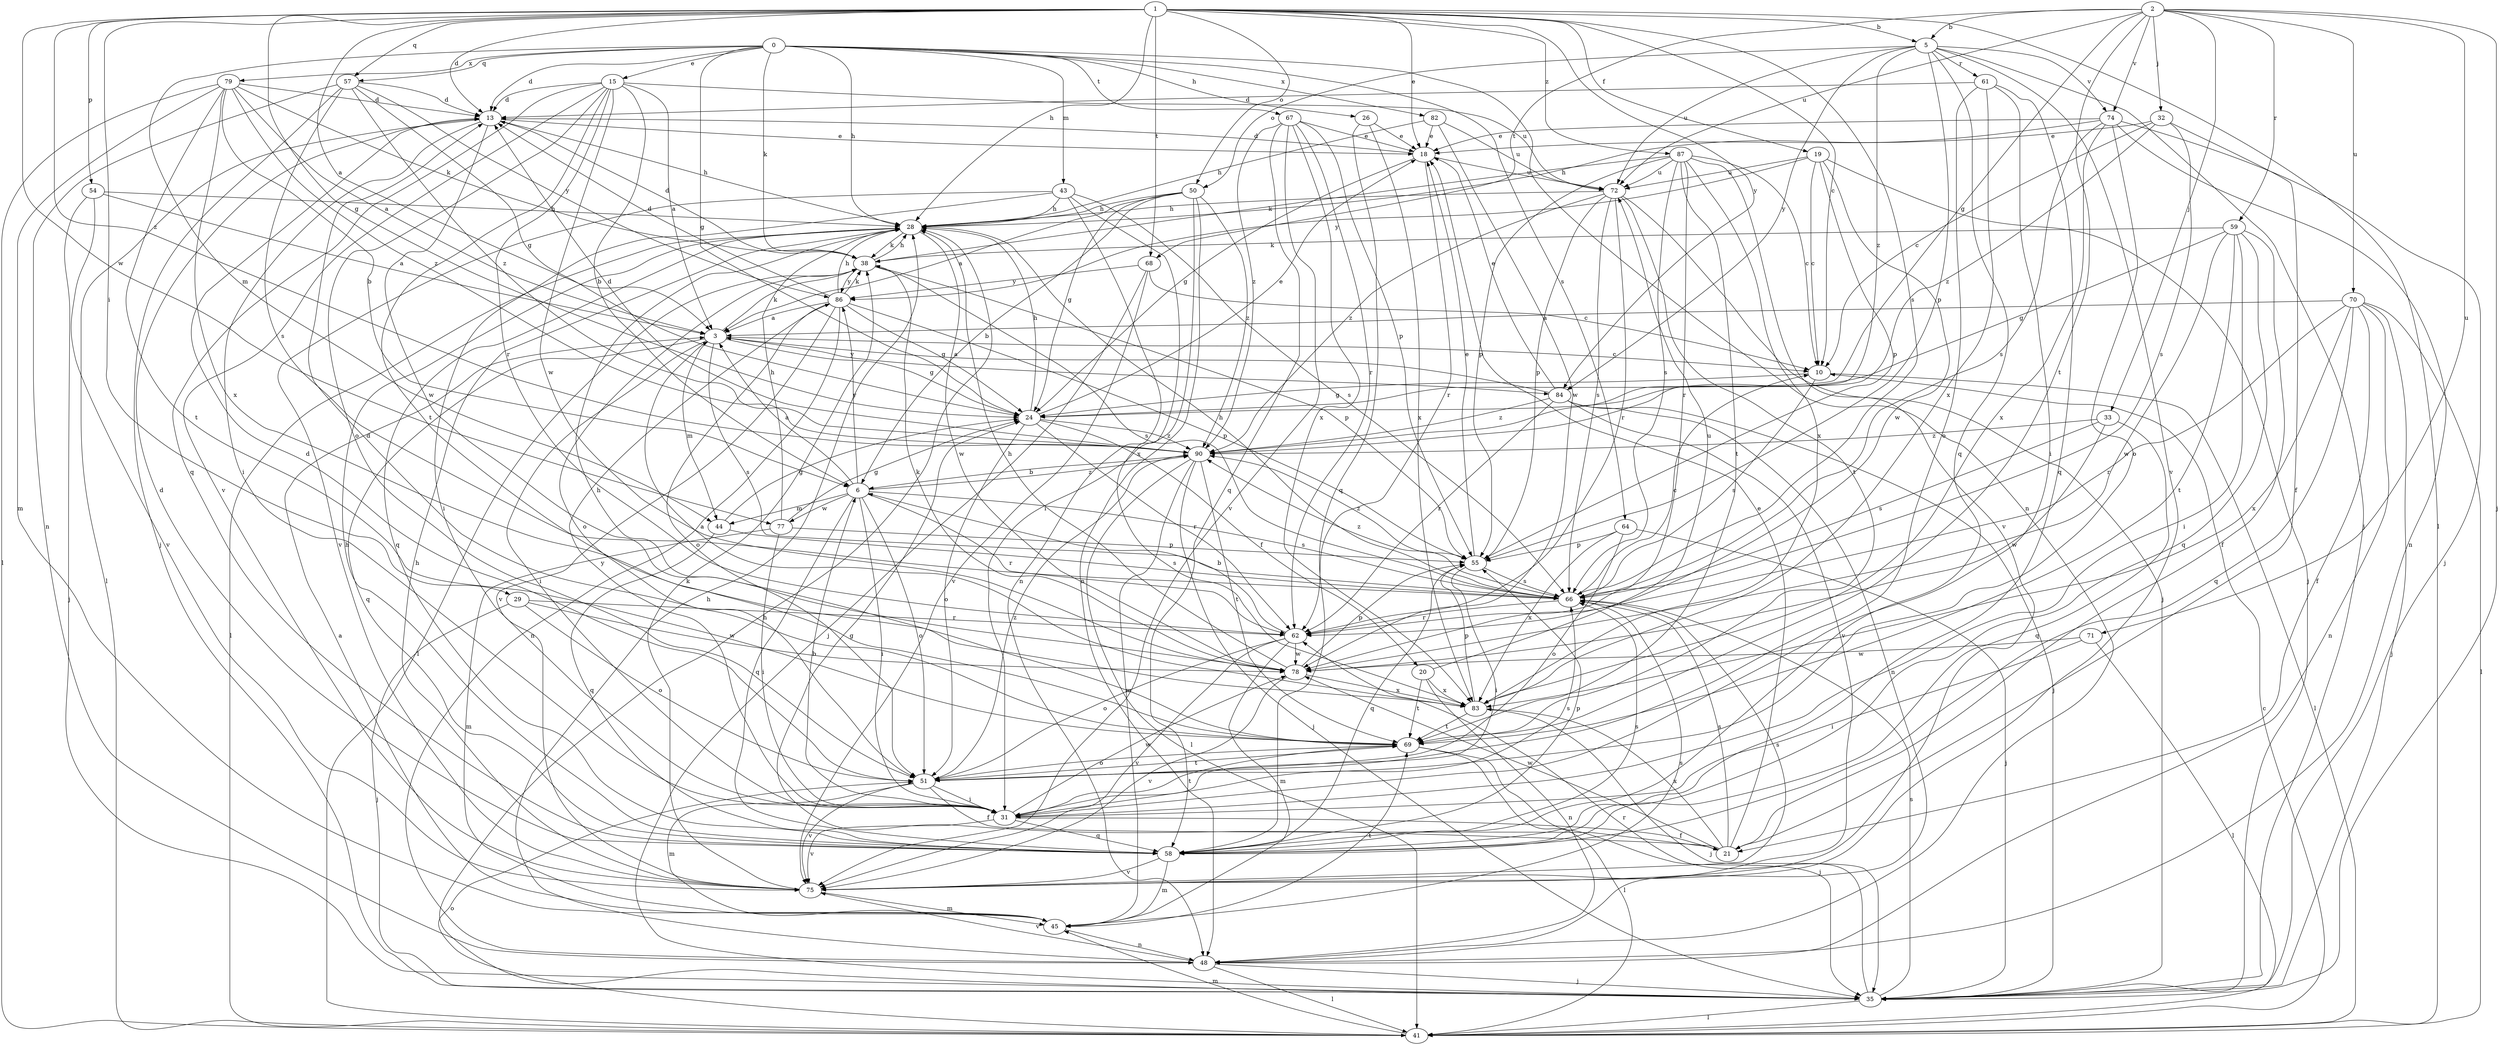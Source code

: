 strict digraph  {
0;
1;
2;
3;
5;
6;
10;
13;
15;
18;
19;
20;
21;
24;
26;
28;
29;
31;
32;
33;
35;
38;
41;
43;
44;
45;
48;
50;
51;
54;
55;
57;
58;
59;
61;
62;
64;
66;
67;
68;
69;
70;
71;
72;
74;
75;
77;
78;
79;
82;
83;
84;
86;
87;
90;
0 -> 13  [label=d];
0 -> 15  [label=e];
0 -> 24  [label=g];
0 -> 26  [label=h];
0 -> 28  [label=h];
0 -> 38  [label=k];
0 -> 43  [label=m];
0 -> 44  [label=m];
0 -> 48  [label=n];
0 -> 57  [label=q];
0 -> 64  [label=s];
0 -> 67  [label=t];
0 -> 79  [label=x];
0 -> 82  [label=x];
1 -> 3  [label=a];
1 -> 5  [label=b];
1 -> 10  [label=c];
1 -> 13  [label=d];
1 -> 18  [label=e];
1 -> 19  [label=f];
1 -> 24  [label=g];
1 -> 28  [label=h];
1 -> 29  [label=i];
1 -> 41  [label=l];
1 -> 50  [label=o];
1 -> 54  [label=p];
1 -> 57  [label=q];
1 -> 66  [label=s];
1 -> 68  [label=t];
1 -> 77  [label=w];
1 -> 84  [label=y];
1 -> 87  [label=z];
1 -> 90  [label=z];
2 -> 5  [label=b];
2 -> 24  [label=g];
2 -> 32  [label=j];
2 -> 33  [label=j];
2 -> 35  [label=j];
2 -> 59  [label=r];
2 -> 68  [label=t];
2 -> 69  [label=t];
2 -> 70  [label=u];
2 -> 71  [label=u];
2 -> 72  [label=u];
2 -> 74  [label=v];
3 -> 10  [label=c];
3 -> 24  [label=g];
3 -> 31  [label=i];
3 -> 38  [label=k];
3 -> 44  [label=m];
3 -> 58  [label=q];
3 -> 66  [label=s];
3 -> 84  [label=y];
5 -> 35  [label=j];
5 -> 50  [label=o];
5 -> 55  [label=p];
5 -> 58  [label=q];
5 -> 61  [label=r];
5 -> 72  [label=u];
5 -> 74  [label=v];
5 -> 75  [label=v];
5 -> 84  [label=y];
5 -> 90  [label=z];
6 -> 3  [label=a];
6 -> 31  [label=i];
6 -> 44  [label=m];
6 -> 51  [label=o];
6 -> 58  [label=q];
6 -> 62  [label=r];
6 -> 66  [label=s];
6 -> 77  [label=w];
6 -> 86  [label=y];
6 -> 90  [label=z];
10 -> 24  [label=g];
10 -> 41  [label=l];
10 -> 66  [label=s];
13 -> 18  [label=e];
13 -> 28  [label=h];
13 -> 31  [label=i];
13 -> 41  [label=l];
13 -> 78  [label=w];
15 -> 3  [label=a];
15 -> 6  [label=b];
15 -> 13  [label=d];
15 -> 51  [label=o];
15 -> 58  [label=q];
15 -> 62  [label=r];
15 -> 69  [label=t];
15 -> 72  [label=u];
15 -> 75  [label=v];
15 -> 78  [label=w];
18 -> 13  [label=d];
18 -> 24  [label=g];
18 -> 62  [label=r];
18 -> 72  [label=u];
19 -> 10  [label=c];
19 -> 35  [label=j];
19 -> 55  [label=p];
19 -> 72  [label=u];
19 -> 78  [label=w];
19 -> 86  [label=y];
20 -> 48  [label=n];
20 -> 69  [label=t];
20 -> 72  [label=u];
20 -> 83  [label=x];
21 -> 18  [label=e];
21 -> 24  [label=g];
21 -> 66  [label=s];
21 -> 78  [label=w];
21 -> 83  [label=x];
24 -> 18  [label=e];
24 -> 20  [label=f];
24 -> 28  [label=h];
24 -> 51  [label=o];
24 -> 62  [label=r];
24 -> 90  [label=z];
26 -> 18  [label=e];
26 -> 58  [label=q];
26 -> 83  [label=x];
28 -> 38  [label=k];
28 -> 41  [label=l];
28 -> 58  [label=q];
28 -> 78  [label=w];
29 -> 35  [label=j];
29 -> 51  [label=o];
29 -> 62  [label=r];
29 -> 78  [label=w];
31 -> 6  [label=b];
31 -> 21  [label=f];
31 -> 58  [label=q];
31 -> 66  [label=s];
31 -> 69  [label=t];
31 -> 75  [label=v];
31 -> 78  [label=w];
31 -> 86  [label=y];
32 -> 10  [label=c];
32 -> 18  [label=e];
32 -> 21  [label=f];
32 -> 66  [label=s];
32 -> 90  [label=z];
33 -> 58  [label=q];
33 -> 66  [label=s];
33 -> 78  [label=w];
33 -> 90  [label=z];
35 -> 28  [label=h];
35 -> 41  [label=l];
35 -> 62  [label=r];
35 -> 66  [label=s];
38 -> 13  [label=d];
38 -> 28  [label=h];
38 -> 41  [label=l];
38 -> 51  [label=o];
38 -> 55  [label=p];
38 -> 66  [label=s];
38 -> 86  [label=y];
41 -> 10  [label=c];
41 -> 45  [label=m];
41 -> 51  [label=o];
43 -> 28  [label=h];
43 -> 31  [label=i];
43 -> 48  [label=n];
43 -> 66  [label=s];
43 -> 75  [label=v];
43 -> 83  [label=x];
44 -> 24  [label=g];
44 -> 58  [label=q];
44 -> 66  [label=s];
45 -> 3  [label=a];
45 -> 48  [label=n];
45 -> 66  [label=s];
45 -> 69  [label=t];
48 -> 28  [label=h];
48 -> 35  [label=j];
48 -> 41  [label=l];
48 -> 75  [label=v];
50 -> 3  [label=a];
50 -> 6  [label=b];
50 -> 24  [label=g];
50 -> 28  [label=h];
50 -> 31  [label=i];
50 -> 48  [label=n];
50 -> 90  [label=z];
51 -> 13  [label=d];
51 -> 21  [label=f];
51 -> 31  [label=i];
51 -> 45  [label=m];
51 -> 69  [label=t];
51 -> 75  [label=v];
51 -> 90  [label=z];
54 -> 3  [label=a];
54 -> 28  [label=h];
54 -> 35  [label=j];
54 -> 75  [label=v];
55 -> 18  [label=e];
55 -> 31  [label=i];
55 -> 58  [label=q];
55 -> 66  [label=s];
55 -> 90  [label=z];
57 -> 13  [label=d];
57 -> 24  [label=g];
57 -> 35  [label=j];
57 -> 48  [label=n];
57 -> 66  [label=s];
57 -> 86  [label=y];
57 -> 90  [label=z];
58 -> 13  [label=d];
58 -> 28  [label=h];
58 -> 45  [label=m];
58 -> 55  [label=p];
58 -> 66  [label=s];
58 -> 75  [label=v];
59 -> 21  [label=f];
59 -> 24  [label=g];
59 -> 31  [label=i];
59 -> 38  [label=k];
59 -> 58  [label=q];
59 -> 69  [label=t];
59 -> 78  [label=w];
61 -> 13  [label=d];
61 -> 31  [label=i];
61 -> 51  [label=o];
61 -> 58  [label=q];
61 -> 83  [label=x];
62 -> 6  [label=b];
62 -> 45  [label=m];
62 -> 51  [label=o];
62 -> 75  [label=v];
62 -> 78  [label=w];
64 -> 35  [label=j];
64 -> 51  [label=o];
64 -> 55  [label=p];
64 -> 83  [label=x];
66 -> 10  [label=c];
66 -> 28  [label=h];
66 -> 62  [label=r];
66 -> 90  [label=z];
67 -> 18  [label=e];
67 -> 55  [label=p];
67 -> 58  [label=q];
67 -> 62  [label=r];
67 -> 75  [label=v];
67 -> 83  [label=x];
67 -> 90  [label=z];
68 -> 10  [label=c];
68 -> 35  [label=j];
68 -> 75  [label=v];
68 -> 86  [label=y];
69 -> 13  [label=d];
69 -> 28  [label=h];
69 -> 35  [label=j];
69 -> 41  [label=l];
69 -> 51  [label=o];
70 -> 3  [label=a];
70 -> 21  [label=f];
70 -> 35  [label=j];
70 -> 41  [label=l];
70 -> 48  [label=n];
70 -> 58  [label=q];
70 -> 62  [label=r];
70 -> 83  [label=x];
71 -> 31  [label=i];
71 -> 41  [label=l];
71 -> 78  [label=w];
72 -> 28  [label=h];
72 -> 35  [label=j];
72 -> 55  [label=p];
72 -> 62  [label=r];
72 -> 66  [label=s];
72 -> 69  [label=t];
72 -> 90  [label=z];
74 -> 18  [label=e];
74 -> 28  [label=h];
74 -> 35  [label=j];
74 -> 48  [label=n];
74 -> 51  [label=o];
74 -> 66  [label=s];
74 -> 83  [label=x];
75 -> 28  [label=h];
75 -> 38  [label=k];
75 -> 45  [label=m];
75 -> 66  [label=s];
77 -> 24  [label=g];
77 -> 28  [label=h];
77 -> 31  [label=i];
77 -> 45  [label=m];
77 -> 55  [label=p];
78 -> 28  [label=h];
78 -> 38  [label=k];
78 -> 55  [label=p];
78 -> 75  [label=v];
78 -> 83  [label=x];
79 -> 3  [label=a];
79 -> 6  [label=b];
79 -> 13  [label=d];
79 -> 38  [label=k];
79 -> 41  [label=l];
79 -> 45  [label=m];
79 -> 69  [label=t];
79 -> 83  [label=x];
79 -> 90  [label=z];
82 -> 18  [label=e];
82 -> 28  [label=h];
82 -> 72  [label=u];
82 -> 78  [label=w];
83 -> 3  [label=a];
83 -> 35  [label=j];
83 -> 55  [label=p];
83 -> 69  [label=t];
84 -> 3  [label=a];
84 -> 18  [label=e];
84 -> 35  [label=j];
84 -> 48  [label=n];
84 -> 62  [label=r];
84 -> 75  [label=v];
84 -> 90  [label=z];
86 -> 3  [label=a];
86 -> 13  [label=d];
86 -> 24  [label=g];
86 -> 28  [label=h];
86 -> 38  [label=k];
86 -> 48  [label=n];
86 -> 51  [label=o];
86 -> 55  [label=p];
86 -> 75  [label=v];
87 -> 10  [label=c];
87 -> 38  [label=k];
87 -> 55  [label=p];
87 -> 62  [label=r];
87 -> 66  [label=s];
87 -> 69  [label=t];
87 -> 72  [label=u];
87 -> 75  [label=v];
87 -> 83  [label=x];
90 -> 6  [label=b];
90 -> 13  [label=d];
90 -> 35  [label=j];
90 -> 41  [label=l];
90 -> 45  [label=m];
90 -> 69  [label=t];
}
